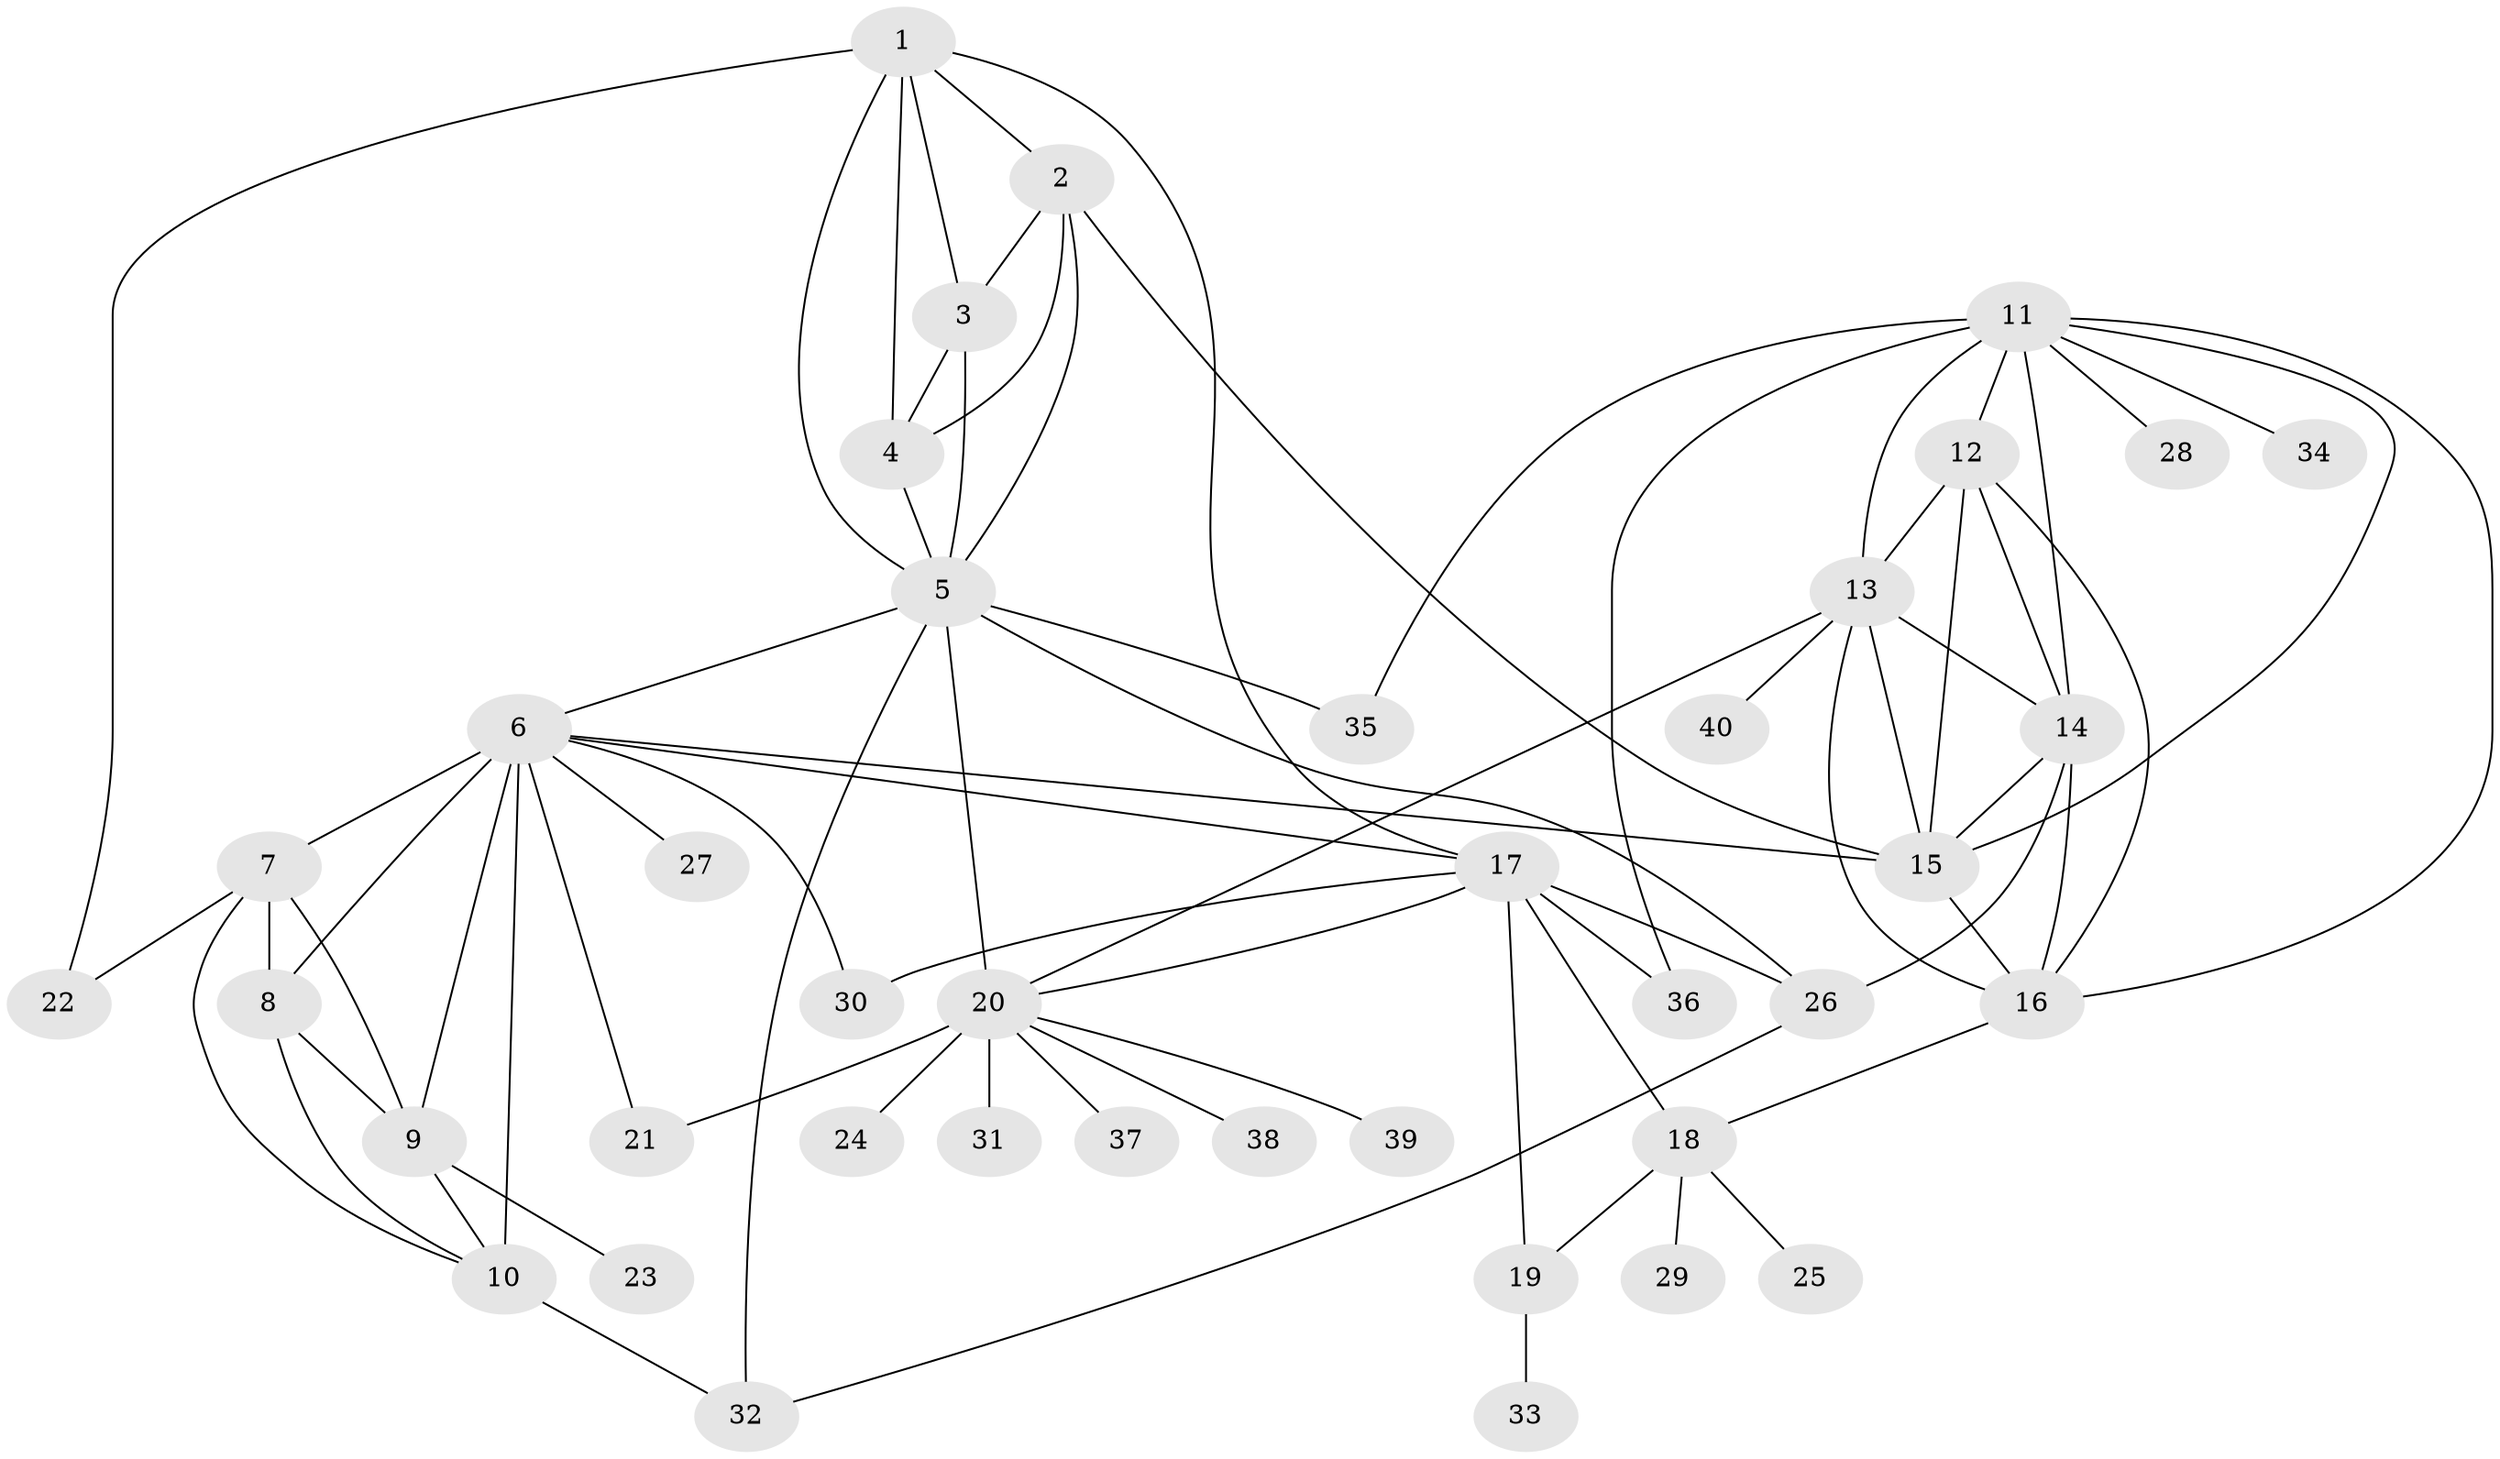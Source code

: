 // original degree distribution, {5: 0.007633587786259542, 8: 0.022900763358778626, 9: 0.05343511450381679, 7: 0.05343511450381679, 13: 0.007633587786259542, 10: 0.04580152671755725, 6: 0.015267175572519083, 11: 0.022900763358778626, 1: 0.6259541984732825, 2: 0.07633587786259542, 3: 0.05343511450381679, 4: 0.015267175572519083}
// Generated by graph-tools (version 1.1) at 2025/52/03/04/25 22:52:23]
// undirected, 40 vertices, 76 edges
graph export_dot {
  node [color=gray90,style=filled];
  1;
  2;
  3;
  4;
  5;
  6;
  7;
  8;
  9;
  10;
  11;
  12;
  13;
  14;
  15;
  16;
  17;
  18;
  19;
  20;
  21;
  22;
  23;
  24;
  25;
  26;
  27;
  28;
  29;
  30;
  31;
  32;
  33;
  34;
  35;
  36;
  37;
  38;
  39;
  40;
  1 -- 2 [weight=2.0];
  1 -- 3 [weight=2.0];
  1 -- 4 [weight=2.0];
  1 -- 5 [weight=2.0];
  1 -- 17 [weight=1.0];
  1 -- 22 [weight=1.0];
  2 -- 3 [weight=1.0];
  2 -- 4 [weight=1.0];
  2 -- 5 [weight=1.0];
  2 -- 15 [weight=1.0];
  3 -- 4 [weight=1.0];
  3 -- 5 [weight=1.0];
  4 -- 5 [weight=1.0];
  5 -- 6 [weight=1.0];
  5 -- 20 [weight=1.0];
  5 -- 26 [weight=1.0];
  5 -- 32 [weight=1.0];
  5 -- 35 [weight=1.0];
  6 -- 7 [weight=2.0];
  6 -- 8 [weight=2.0];
  6 -- 9 [weight=2.0];
  6 -- 10 [weight=5.0];
  6 -- 15 [weight=1.0];
  6 -- 17 [weight=1.0];
  6 -- 21 [weight=1.0];
  6 -- 27 [weight=1.0];
  6 -- 30 [weight=1.0];
  7 -- 8 [weight=1.0];
  7 -- 9 [weight=1.0];
  7 -- 10 [weight=1.0];
  7 -- 22 [weight=2.0];
  8 -- 9 [weight=1.0];
  8 -- 10 [weight=1.0];
  9 -- 10 [weight=1.0];
  9 -- 23 [weight=1.0];
  10 -- 32 [weight=1.0];
  11 -- 12 [weight=1.0];
  11 -- 13 [weight=1.0];
  11 -- 14 [weight=1.0];
  11 -- 15 [weight=1.0];
  11 -- 16 [weight=1.0];
  11 -- 28 [weight=1.0];
  11 -- 34 [weight=1.0];
  11 -- 35 [weight=1.0];
  11 -- 36 [weight=2.0];
  12 -- 13 [weight=1.0];
  12 -- 14 [weight=1.0];
  12 -- 15 [weight=1.0];
  12 -- 16 [weight=1.0];
  13 -- 14 [weight=5.0];
  13 -- 15 [weight=1.0];
  13 -- 16 [weight=1.0];
  13 -- 20 [weight=1.0];
  13 -- 40 [weight=1.0];
  14 -- 15 [weight=1.0];
  14 -- 16 [weight=1.0];
  14 -- 26 [weight=1.0];
  15 -- 16 [weight=1.0];
  16 -- 18 [weight=1.0];
  17 -- 18 [weight=4.0];
  17 -- 19 [weight=4.0];
  17 -- 20 [weight=1.0];
  17 -- 26 [weight=2.0];
  17 -- 30 [weight=1.0];
  17 -- 36 [weight=1.0];
  18 -- 19 [weight=1.0];
  18 -- 25 [weight=1.0];
  18 -- 29 [weight=1.0];
  19 -- 33 [weight=1.0];
  20 -- 21 [weight=5.0];
  20 -- 24 [weight=4.0];
  20 -- 31 [weight=1.0];
  20 -- 37 [weight=1.0];
  20 -- 38 [weight=1.0];
  20 -- 39 [weight=3.0];
  26 -- 32 [weight=1.0];
}
